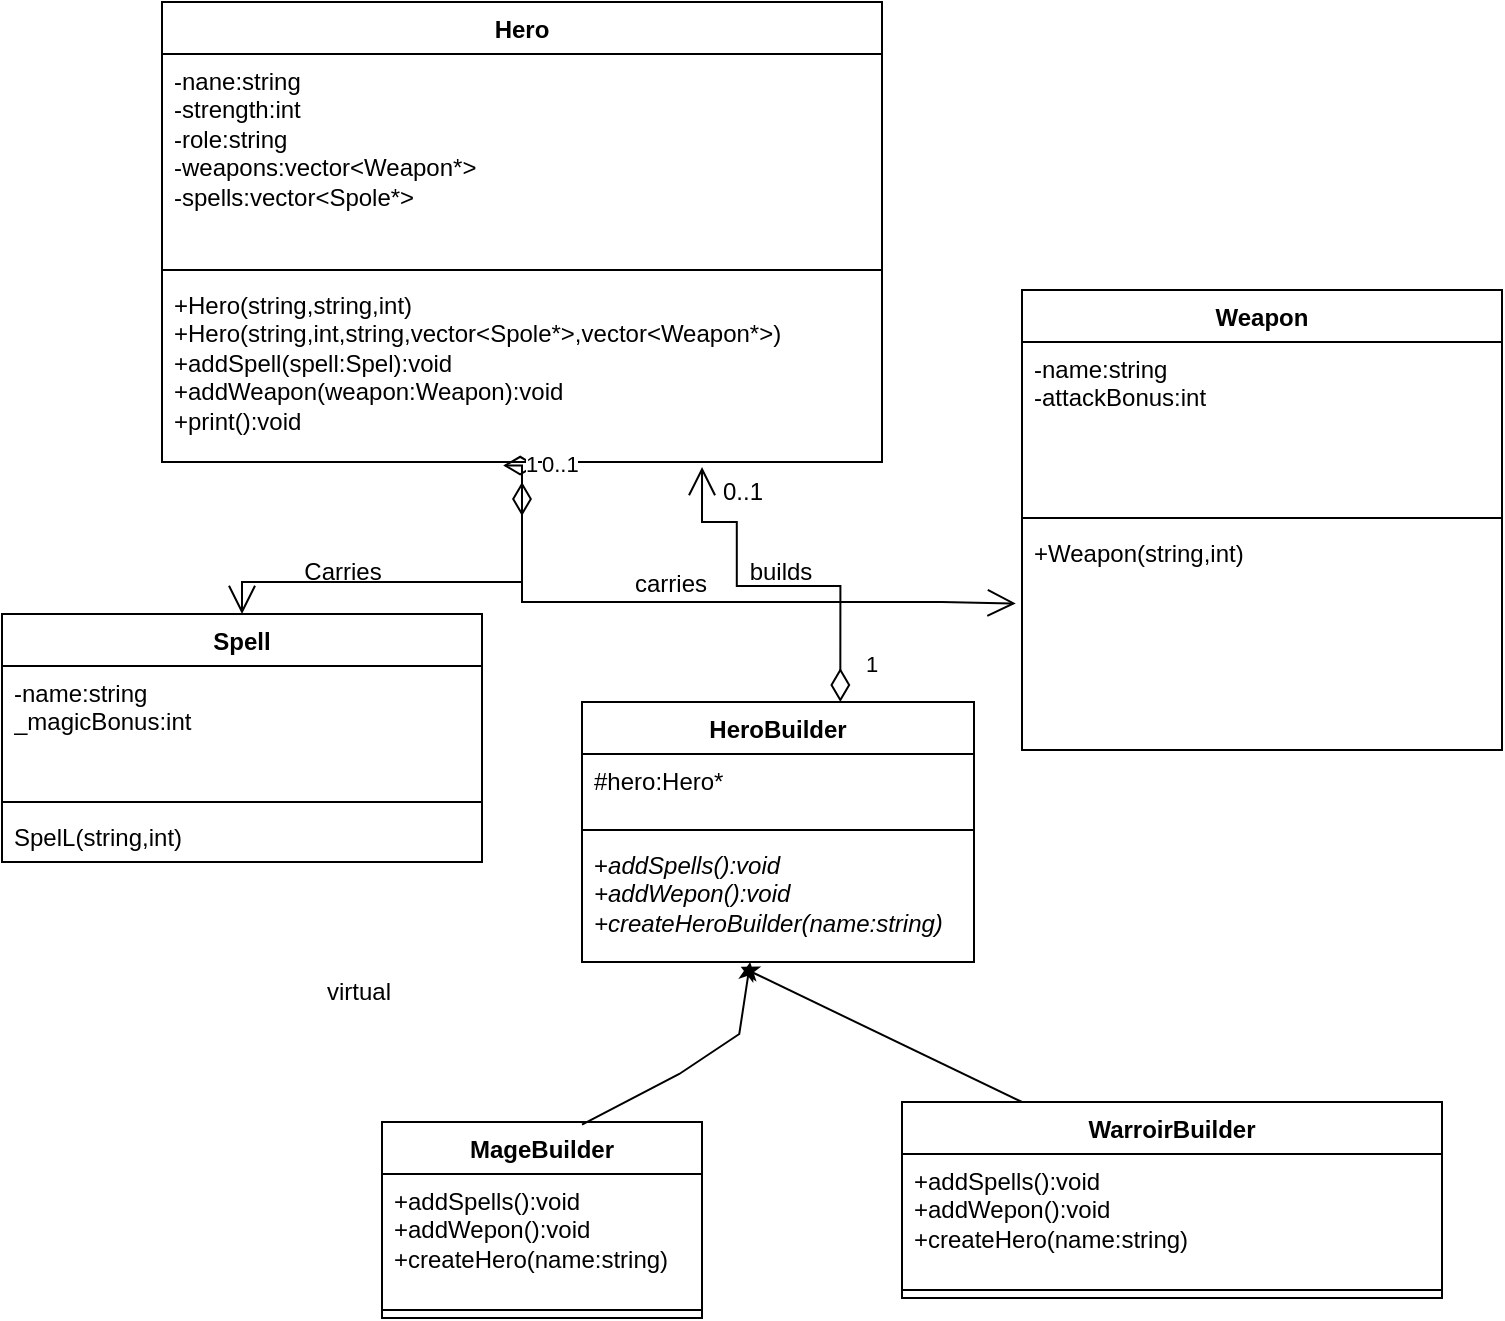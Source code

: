 <mxfile version="22.1.3" type="device">
  <diagram id="C5RBs43oDa-KdzZeNtuy" name="Page-1">
    <mxGraphModel dx="1430" dy="793" grid="1" gridSize="10" guides="1" tooltips="1" connect="1" arrows="1" fold="1" page="1" pageScale="1" pageWidth="827" pageHeight="1169" math="0" shadow="0">
      <root>
        <mxCell id="WIyWlLk6GJQsqaUBKTNV-0" />
        <mxCell id="WIyWlLk6GJQsqaUBKTNV-1" parent="WIyWlLk6GJQsqaUBKTNV-0" />
        <mxCell id="gpb4pFtpc3qNbLRyGu-3-4" value="Weapon" style="swimlane;fontStyle=1;align=center;verticalAlign=top;childLayout=stackLayout;horizontal=1;startSize=26;horizontalStack=0;resizeParent=1;resizeParentMax=0;resizeLast=0;collapsible=1;marginBottom=0;whiteSpace=wrap;html=1;" vertex="1" parent="WIyWlLk6GJQsqaUBKTNV-1">
          <mxGeometry x="560" y="204" width="240" height="230" as="geometry" />
        </mxCell>
        <mxCell id="gpb4pFtpc3qNbLRyGu-3-5" value="-name:string&lt;br&gt;-attackBonus:int" style="text;strokeColor=none;fillColor=none;align=left;verticalAlign=top;spacingLeft=4;spacingRight=4;overflow=hidden;rotatable=0;points=[[0,0.5],[1,0.5]];portConstraint=eastwest;whiteSpace=wrap;html=1;" vertex="1" parent="gpb4pFtpc3qNbLRyGu-3-4">
          <mxGeometry y="26" width="240" height="84" as="geometry" />
        </mxCell>
        <mxCell id="gpb4pFtpc3qNbLRyGu-3-6" value="" style="line;strokeWidth=1;fillColor=none;align=left;verticalAlign=middle;spacingTop=-1;spacingLeft=3;spacingRight=3;rotatable=0;labelPosition=right;points=[];portConstraint=eastwest;strokeColor=inherit;" vertex="1" parent="gpb4pFtpc3qNbLRyGu-3-4">
          <mxGeometry y="110" width="240" height="8" as="geometry" />
        </mxCell>
        <mxCell id="gpb4pFtpc3qNbLRyGu-3-7" value="+Weapon(string,int)&lt;br&gt;" style="text;strokeColor=none;fillColor=none;align=left;verticalAlign=top;spacingLeft=4;spacingRight=4;overflow=hidden;rotatable=0;points=[[0,0.5],[1,0.5]];portConstraint=eastwest;whiteSpace=wrap;html=1;" vertex="1" parent="gpb4pFtpc3qNbLRyGu-3-4">
          <mxGeometry y="118" width="240" height="112" as="geometry" />
        </mxCell>
        <mxCell id="gpb4pFtpc3qNbLRyGu-3-8" value="WarroirBuilder" style="swimlane;fontStyle=1;align=center;verticalAlign=top;childLayout=stackLayout;horizontal=1;startSize=26;horizontalStack=0;resizeParent=1;resizeParentMax=0;resizeLast=0;collapsible=1;marginBottom=0;whiteSpace=wrap;html=1;" vertex="1" parent="WIyWlLk6GJQsqaUBKTNV-1">
          <mxGeometry x="500" y="610" width="270" height="98" as="geometry" />
        </mxCell>
        <mxCell id="gpb4pFtpc3qNbLRyGu-3-9" value="+addSpells():void&lt;br style=&quot;border-color: var(--border-color);&quot;&gt;+addWepon():void&lt;br style=&quot;border-color: var(--border-color);&quot;&gt;+createHero(name:string)" style="text;strokeColor=none;fillColor=none;align=left;verticalAlign=top;spacingLeft=4;spacingRight=4;overflow=hidden;rotatable=0;points=[[0,0.5],[1,0.5]];portConstraint=eastwest;whiteSpace=wrap;html=1;" vertex="1" parent="gpb4pFtpc3qNbLRyGu-3-8">
          <mxGeometry y="26" width="270" height="64" as="geometry" />
        </mxCell>
        <mxCell id="gpb4pFtpc3qNbLRyGu-3-10" value="" style="line;strokeWidth=1;fillColor=none;align=left;verticalAlign=middle;spacingTop=-1;spacingLeft=3;spacingRight=3;rotatable=0;labelPosition=right;points=[];portConstraint=eastwest;strokeColor=inherit;" vertex="1" parent="gpb4pFtpc3qNbLRyGu-3-8">
          <mxGeometry y="90" width="270" height="8" as="geometry" />
        </mxCell>
        <mxCell id="gpb4pFtpc3qNbLRyGu-3-12" value="Spell" style="swimlane;fontStyle=1;align=center;verticalAlign=top;childLayout=stackLayout;horizontal=1;startSize=26;horizontalStack=0;resizeParent=1;resizeParentMax=0;resizeLast=0;collapsible=1;marginBottom=0;whiteSpace=wrap;html=1;" vertex="1" parent="WIyWlLk6GJQsqaUBKTNV-1">
          <mxGeometry x="50" y="366" width="240" height="124" as="geometry" />
        </mxCell>
        <mxCell id="gpb4pFtpc3qNbLRyGu-3-13" value="-name:string&lt;br&gt;_magicBonus:int" style="text;strokeColor=none;fillColor=none;align=left;verticalAlign=top;spacingLeft=4;spacingRight=4;overflow=hidden;rotatable=0;points=[[0,0.5],[1,0.5]];portConstraint=eastwest;whiteSpace=wrap;html=1;" vertex="1" parent="gpb4pFtpc3qNbLRyGu-3-12">
          <mxGeometry y="26" width="240" height="64" as="geometry" />
        </mxCell>
        <mxCell id="gpb4pFtpc3qNbLRyGu-3-14" value="" style="line;strokeWidth=1;fillColor=none;align=left;verticalAlign=middle;spacingTop=-1;spacingLeft=3;spacingRight=3;rotatable=0;labelPosition=right;points=[];portConstraint=eastwest;strokeColor=inherit;" vertex="1" parent="gpb4pFtpc3qNbLRyGu-3-12">
          <mxGeometry y="90" width="240" height="8" as="geometry" />
        </mxCell>
        <mxCell id="gpb4pFtpc3qNbLRyGu-3-15" value="SpelL(string,int)" style="text;strokeColor=none;fillColor=none;align=left;verticalAlign=top;spacingLeft=4;spacingRight=4;overflow=hidden;rotatable=0;points=[[0,0.5],[1,0.5]];portConstraint=eastwest;whiteSpace=wrap;html=1;" vertex="1" parent="gpb4pFtpc3qNbLRyGu-3-12">
          <mxGeometry y="98" width="240" height="26" as="geometry" />
        </mxCell>
        <mxCell id="gpb4pFtpc3qNbLRyGu-3-16" value="Hero" style="swimlane;fontStyle=1;align=center;verticalAlign=top;childLayout=stackLayout;horizontal=1;startSize=26;horizontalStack=0;resizeParent=1;resizeParentMax=0;resizeLast=0;collapsible=1;marginBottom=0;whiteSpace=wrap;html=1;" vertex="1" parent="WIyWlLk6GJQsqaUBKTNV-1">
          <mxGeometry x="130" y="60" width="360" height="230" as="geometry" />
        </mxCell>
        <mxCell id="gpb4pFtpc3qNbLRyGu-3-17" value="-nane:string&lt;br&gt;-strength:int&lt;br&gt;-role:string&lt;br&gt;-weapons:vector&amp;lt;Weapon*&amp;gt;&lt;br&gt;-spells:vector&amp;lt;Spole*&amp;gt;" style="text;strokeColor=none;fillColor=none;align=left;verticalAlign=top;spacingLeft=4;spacingRight=4;overflow=hidden;rotatable=0;points=[[0,0.5],[1,0.5]];portConstraint=eastwest;whiteSpace=wrap;html=1;" vertex="1" parent="gpb4pFtpc3qNbLRyGu-3-16">
          <mxGeometry y="26" width="360" height="104" as="geometry" />
        </mxCell>
        <mxCell id="gpb4pFtpc3qNbLRyGu-3-18" value="" style="line;strokeWidth=1;fillColor=none;align=left;verticalAlign=middle;spacingTop=-1;spacingLeft=3;spacingRight=3;rotatable=0;labelPosition=right;points=[];portConstraint=eastwest;strokeColor=inherit;" vertex="1" parent="gpb4pFtpc3qNbLRyGu-3-16">
          <mxGeometry y="130" width="360" height="8" as="geometry" />
        </mxCell>
        <mxCell id="gpb4pFtpc3qNbLRyGu-3-19" value="+Hero(string,string,int)&lt;br&gt;+Hero(string,int,string,vector&amp;lt;Spole*&amp;gt;,vector&amp;lt;Weapon*&amp;gt;)&lt;br&gt;+addSpell(spell:Spel):void&lt;br&gt;+addWeapon(weapon:Weapon):void&lt;br&gt;+print():void" style="text;strokeColor=none;fillColor=none;align=left;verticalAlign=top;spacingLeft=4;spacingRight=4;overflow=hidden;rotatable=0;points=[[0,0.5],[1,0.5]];portConstraint=eastwest;whiteSpace=wrap;html=1;" vertex="1" parent="gpb4pFtpc3qNbLRyGu-3-16">
          <mxGeometry y="138" width="360" height="92" as="geometry" />
        </mxCell>
        <mxCell id="gpb4pFtpc3qNbLRyGu-3-22" value="0..1" style="endArrow=open;html=1;endSize=12;startArrow=diamondThin;startSize=14;startFill=0;edgeStyle=orthogonalEdgeStyle;align=left;verticalAlign=bottom;rounded=0;exitX=0.521;exitY=1.02;exitDx=0;exitDy=0;exitPerimeter=0;entryX=0.5;entryY=0;entryDx=0;entryDy=0;" edge="1" parent="WIyWlLk6GJQsqaUBKTNV-1" source="gpb4pFtpc3qNbLRyGu-3-19" target="gpb4pFtpc3qNbLRyGu-3-12">
          <mxGeometry x="-0.858" y="8" relative="1" as="geometry">
            <mxPoint x="360" y="380" as="sourcePoint" />
            <mxPoint x="520" y="380" as="targetPoint" />
            <Array as="points">
              <mxPoint x="310" y="292" />
              <mxPoint x="310" y="350" />
              <mxPoint x="170" y="350" />
            </Array>
            <mxPoint as="offset" />
          </mxGeometry>
        </mxCell>
        <mxCell id="gpb4pFtpc3qNbLRyGu-3-23" value="1" style="endArrow=open;html=1;endSize=12;startArrow=diamondThin;startSize=14;startFill=0;edgeStyle=orthogonalEdgeStyle;align=left;verticalAlign=bottom;rounded=0;entryX=-0.013;entryY=0.346;entryDx=0;entryDy=0;entryPerimeter=0;" edge="1" parent="WIyWlLk6GJQsqaUBKTNV-1" target="gpb4pFtpc3qNbLRyGu-3-7">
          <mxGeometry x="-1" relative="1" as="geometry">
            <mxPoint x="310" y="300" as="sourcePoint" />
            <mxPoint x="520" y="380" as="targetPoint" />
            <Array as="points">
              <mxPoint x="310" y="360" />
              <mxPoint x="520" y="360" />
            </Array>
            <mxPoint as="offset" />
          </mxGeometry>
        </mxCell>
        <mxCell id="gpb4pFtpc3qNbLRyGu-3-24" value="MageBuilder" style="swimlane;fontStyle=1;align=center;verticalAlign=top;childLayout=stackLayout;horizontal=1;startSize=26;horizontalStack=0;resizeParent=1;resizeParentMax=0;resizeLast=0;collapsible=1;marginBottom=0;whiteSpace=wrap;html=1;" vertex="1" parent="WIyWlLk6GJQsqaUBKTNV-1">
          <mxGeometry x="240" y="620" width="160" height="98" as="geometry" />
        </mxCell>
        <mxCell id="gpb4pFtpc3qNbLRyGu-3-25" value="+addSpells():void&lt;br&gt;+addWepon():void&lt;br&gt;+createHero(name:string)" style="text;strokeColor=none;fillColor=none;align=left;verticalAlign=top;spacingLeft=4;spacingRight=4;overflow=hidden;rotatable=0;points=[[0,0.5],[1,0.5]];portConstraint=eastwest;whiteSpace=wrap;html=1;" vertex="1" parent="gpb4pFtpc3qNbLRyGu-3-24">
          <mxGeometry y="26" width="160" height="64" as="geometry" />
        </mxCell>
        <mxCell id="gpb4pFtpc3qNbLRyGu-3-26" value="" style="line;strokeWidth=1;fillColor=none;align=left;verticalAlign=middle;spacingTop=-1;spacingLeft=3;spacingRight=3;rotatable=0;labelPosition=right;points=[];portConstraint=eastwest;strokeColor=inherit;" vertex="1" parent="gpb4pFtpc3qNbLRyGu-3-24">
          <mxGeometry y="90" width="160" height="8" as="geometry" />
        </mxCell>
        <mxCell id="gpb4pFtpc3qNbLRyGu-3-28" value="carries" style="text;html=1;align=center;verticalAlign=middle;resizable=0;points=[];autosize=1;strokeColor=none;fillColor=none;" vertex="1" parent="WIyWlLk6GJQsqaUBKTNV-1">
          <mxGeometry x="354" y="336" width="60" height="30" as="geometry" />
        </mxCell>
        <mxCell id="gpb4pFtpc3qNbLRyGu-3-29" value="Carries" style="text;html=1;align=center;verticalAlign=middle;resizable=0;points=[];autosize=1;strokeColor=none;fillColor=none;" vertex="1" parent="WIyWlLk6GJQsqaUBKTNV-1">
          <mxGeometry x="190" y="330" width="60" height="30" as="geometry" />
        </mxCell>
        <mxCell id="gpb4pFtpc3qNbLRyGu-3-30" value="HeroBuilder" style="swimlane;fontStyle=1;align=center;verticalAlign=top;childLayout=stackLayout;horizontal=1;startSize=26;horizontalStack=0;resizeParent=1;resizeParentMax=0;resizeLast=0;collapsible=1;marginBottom=0;whiteSpace=wrap;html=1;" vertex="1" parent="WIyWlLk6GJQsqaUBKTNV-1">
          <mxGeometry x="340" y="410" width="196" height="130" as="geometry" />
        </mxCell>
        <mxCell id="gpb4pFtpc3qNbLRyGu-3-31" value="#hero:Hero*" style="text;strokeColor=none;fillColor=none;align=left;verticalAlign=top;spacingLeft=4;spacingRight=4;overflow=hidden;rotatable=0;points=[[0,0.5],[1,0.5]];portConstraint=eastwest;whiteSpace=wrap;html=1;" vertex="1" parent="gpb4pFtpc3qNbLRyGu-3-30">
          <mxGeometry y="26" width="196" height="34" as="geometry" />
        </mxCell>
        <mxCell id="gpb4pFtpc3qNbLRyGu-3-32" value="" style="line;strokeWidth=1;fillColor=none;align=left;verticalAlign=middle;spacingTop=-1;spacingLeft=3;spacingRight=3;rotatable=0;labelPosition=right;points=[];portConstraint=eastwest;strokeColor=inherit;" vertex="1" parent="gpb4pFtpc3qNbLRyGu-3-30">
          <mxGeometry y="60" width="196" height="8" as="geometry" />
        </mxCell>
        <mxCell id="gpb4pFtpc3qNbLRyGu-3-33" value="+&lt;i style=&quot;border-color: var(--border-color);&quot;&gt;addSpells():void&lt;br style=&quot;border-color: var(--border-color);&quot;&gt;+addWepon():void&lt;br style=&quot;border-color: var(--border-color);&quot;&gt;+createHeroBuilder(name:string)&lt;/i&gt;" style="text;strokeColor=none;fillColor=none;align=left;verticalAlign=top;spacingLeft=4;spacingRight=4;overflow=hidden;rotatable=0;points=[[0,0.5],[1,0.5]];portConstraint=eastwest;whiteSpace=wrap;html=1;" vertex="1" parent="gpb4pFtpc3qNbLRyGu-3-30">
          <mxGeometry y="68" width="196" height="62" as="geometry" />
        </mxCell>
        <mxCell id="gpb4pFtpc3qNbLRyGu-3-34" value="virtual" style="text;html=1;align=center;verticalAlign=middle;resizable=0;points=[];autosize=1;strokeColor=none;fillColor=none;" vertex="1" parent="WIyWlLk6GJQsqaUBKTNV-1">
          <mxGeometry x="130" y="540" width="196" height="30" as="geometry" />
        </mxCell>
        <mxCell id="gpb4pFtpc3qNbLRyGu-3-37" value="" style="endArrow=classic;html=1;rounded=0;exitX=0.571;exitY=0.008;exitDx=0;exitDy=0;exitPerimeter=0;entryX=0.385;entryY=0.991;entryDx=0;entryDy=0;entryPerimeter=0;" edge="1" parent="WIyWlLk6GJQsqaUBKTNV-1">
          <mxGeometry width="50" height="50" relative="1" as="geometry">
            <mxPoint x="340.0" y="621.344" as="sourcePoint" />
            <mxPoint x="424.1" y="540.002" as="targetPoint" />
            <Array as="points">
              <mxPoint x="388.64" y="596" />
              <mxPoint x="418.64" y="576" />
            </Array>
          </mxGeometry>
        </mxCell>
        <mxCell id="gpb4pFtpc3qNbLRyGu-3-38" value="" style="endArrow=classic;html=1;rounded=0;entryX=0.494;entryY=1.046;entryDx=0;entryDy=0;entryPerimeter=0;exitX=0.287;exitY=0.005;exitDx=0;exitDy=0;exitPerimeter=0;" edge="1" parent="WIyWlLk6GJQsqaUBKTNV-1">
          <mxGeometry width="50" height="50" relative="1" as="geometry">
            <mxPoint x="560" y="610" as="sourcePoint" />
            <mxPoint x="419.334" y="542.362" as="targetPoint" />
          </mxGeometry>
        </mxCell>
        <mxCell id="gpb4pFtpc3qNbLRyGu-3-39" value="1" style="endArrow=open;html=1;endSize=12;startArrow=diamondThin;startSize=14;startFill=0;edgeStyle=orthogonalEdgeStyle;align=left;verticalAlign=bottom;rounded=0;exitX=0.361;exitY=-0.012;exitDx=0;exitDy=0;exitPerimeter=0;entryX=0.674;entryY=1.027;entryDx=0;entryDy=0;entryPerimeter=0;" edge="1" parent="WIyWlLk6GJQsqaUBKTNV-1">
          <mxGeometry x="-0.893" y="-11" relative="1" as="geometry">
            <mxPoint x="469.166" y="410.0" as="sourcePoint" />
            <mxPoint x="400.02" y="292.484" as="targetPoint" />
            <Array as="points">
              <mxPoint x="469.38" y="352" />
              <mxPoint x="417.38" y="352" />
              <mxPoint x="417.38" y="320" />
              <mxPoint x="400.38" y="320" />
            </Array>
            <mxPoint as="offset" />
          </mxGeometry>
        </mxCell>
        <mxCell id="gpb4pFtpc3qNbLRyGu-3-40" value="0..1" style="text;html=1;align=center;verticalAlign=middle;resizable=0;points=[];autosize=1;strokeColor=none;fillColor=none;" vertex="1" parent="WIyWlLk6GJQsqaUBKTNV-1">
          <mxGeometry x="400" y="290" width="40" height="30" as="geometry" />
        </mxCell>
        <mxCell id="gpb4pFtpc3qNbLRyGu-3-41" value="builds" style="text;html=1;align=center;verticalAlign=middle;resizable=0;points=[];autosize=1;strokeColor=none;fillColor=none;" vertex="1" parent="WIyWlLk6GJQsqaUBKTNV-1">
          <mxGeometry x="414" y="330" width="50" height="30" as="geometry" />
        </mxCell>
      </root>
    </mxGraphModel>
  </diagram>
</mxfile>
